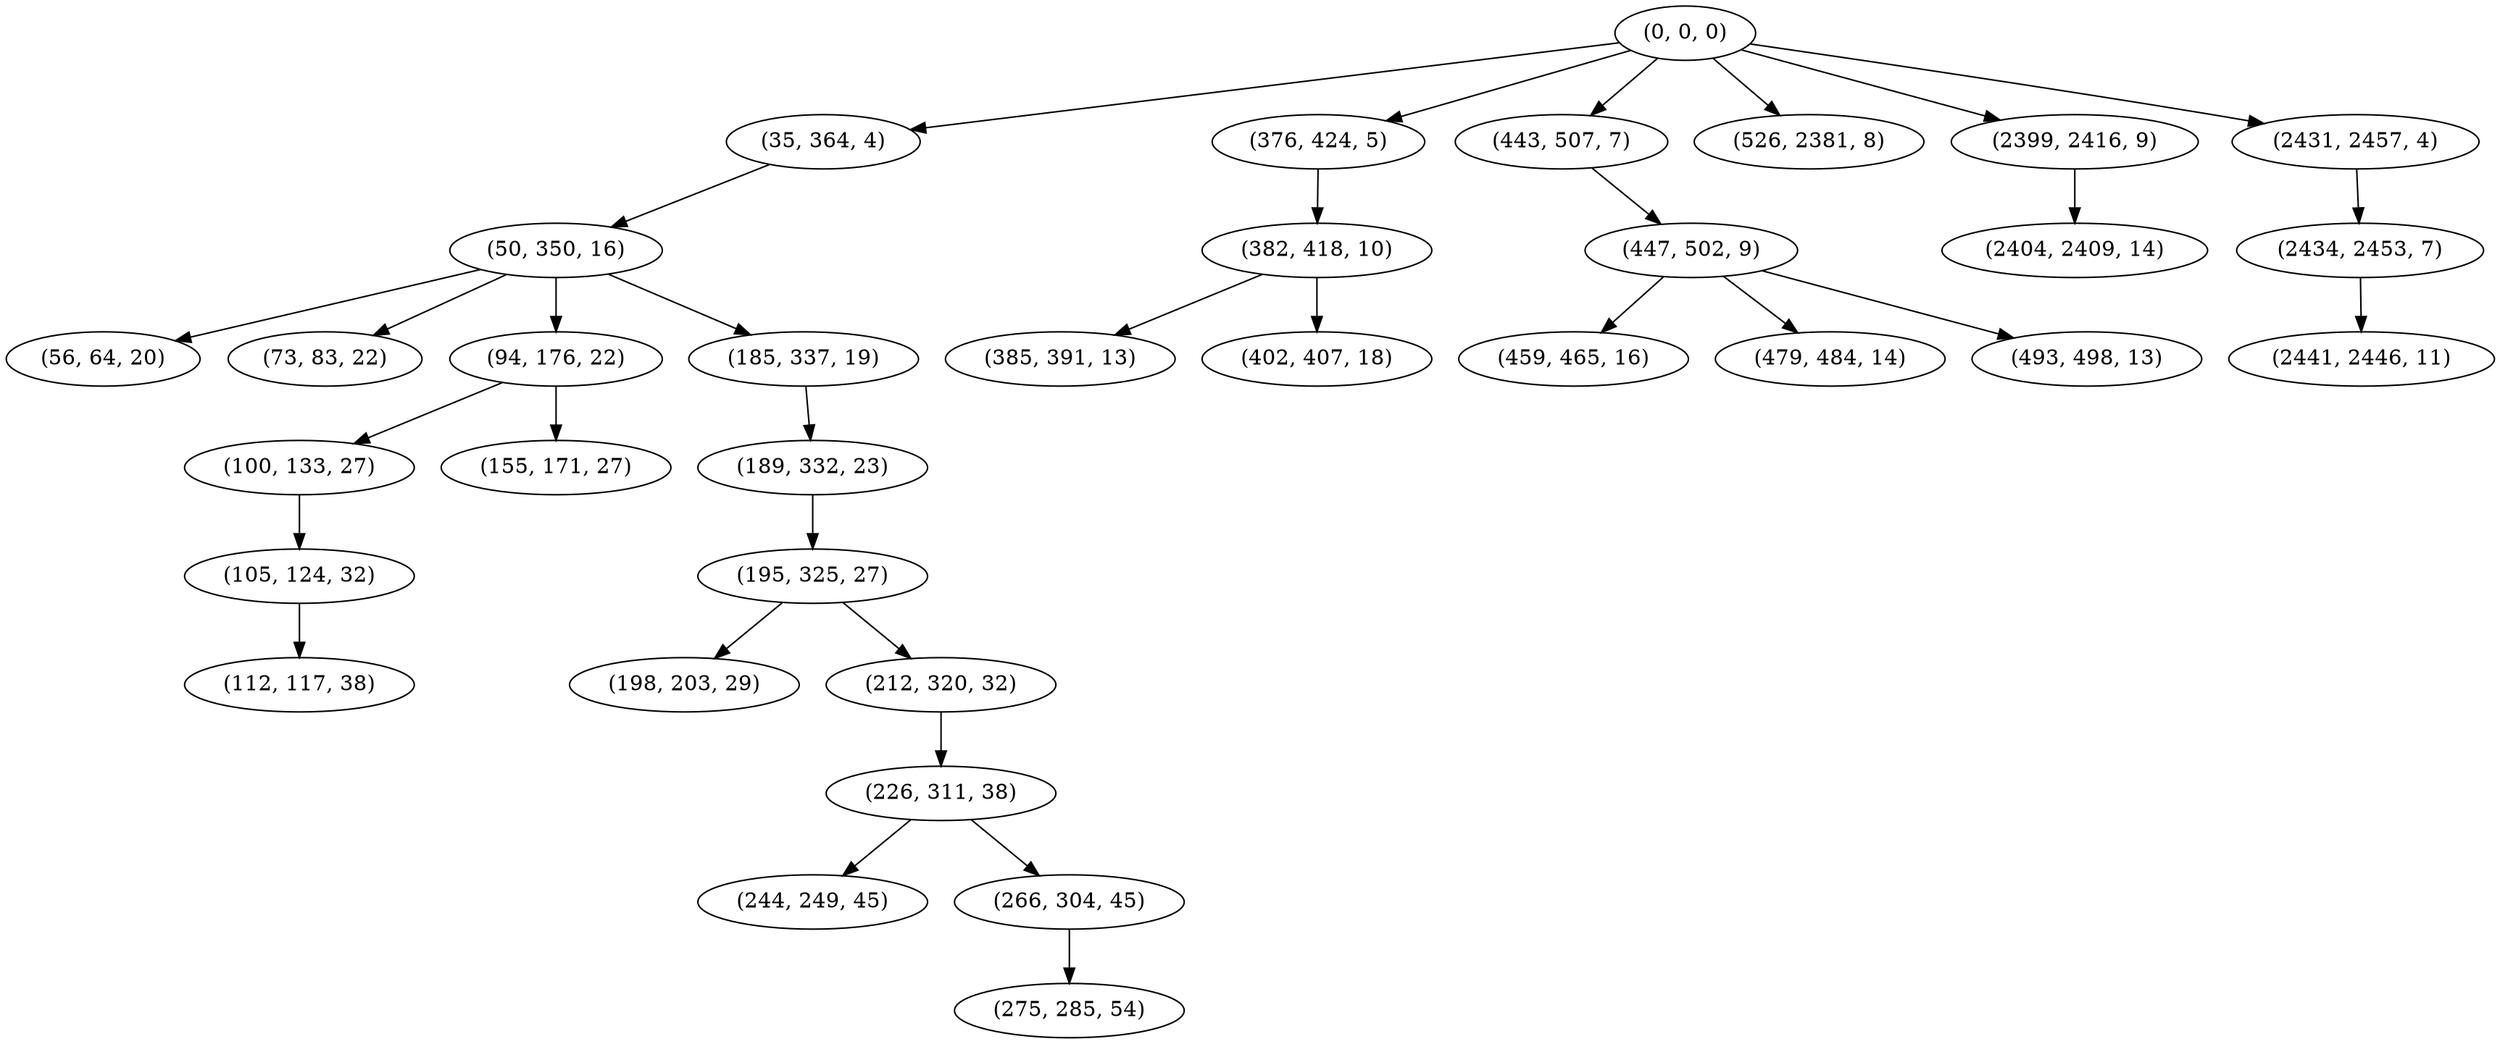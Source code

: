 digraph tree {
    "(0, 0, 0)";
    "(35, 364, 4)";
    "(50, 350, 16)";
    "(56, 64, 20)";
    "(73, 83, 22)";
    "(94, 176, 22)";
    "(100, 133, 27)";
    "(105, 124, 32)";
    "(112, 117, 38)";
    "(155, 171, 27)";
    "(185, 337, 19)";
    "(189, 332, 23)";
    "(195, 325, 27)";
    "(198, 203, 29)";
    "(212, 320, 32)";
    "(226, 311, 38)";
    "(244, 249, 45)";
    "(266, 304, 45)";
    "(275, 285, 54)";
    "(376, 424, 5)";
    "(382, 418, 10)";
    "(385, 391, 13)";
    "(402, 407, 18)";
    "(443, 507, 7)";
    "(447, 502, 9)";
    "(459, 465, 16)";
    "(479, 484, 14)";
    "(493, 498, 13)";
    "(526, 2381, 8)";
    "(2399, 2416, 9)";
    "(2404, 2409, 14)";
    "(2431, 2457, 4)";
    "(2434, 2453, 7)";
    "(2441, 2446, 11)";
    "(0, 0, 0)" -> "(35, 364, 4)";
    "(0, 0, 0)" -> "(376, 424, 5)";
    "(0, 0, 0)" -> "(443, 507, 7)";
    "(0, 0, 0)" -> "(526, 2381, 8)";
    "(0, 0, 0)" -> "(2399, 2416, 9)";
    "(0, 0, 0)" -> "(2431, 2457, 4)";
    "(35, 364, 4)" -> "(50, 350, 16)";
    "(50, 350, 16)" -> "(56, 64, 20)";
    "(50, 350, 16)" -> "(73, 83, 22)";
    "(50, 350, 16)" -> "(94, 176, 22)";
    "(50, 350, 16)" -> "(185, 337, 19)";
    "(94, 176, 22)" -> "(100, 133, 27)";
    "(94, 176, 22)" -> "(155, 171, 27)";
    "(100, 133, 27)" -> "(105, 124, 32)";
    "(105, 124, 32)" -> "(112, 117, 38)";
    "(185, 337, 19)" -> "(189, 332, 23)";
    "(189, 332, 23)" -> "(195, 325, 27)";
    "(195, 325, 27)" -> "(198, 203, 29)";
    "(195, 325, 27)" -> "(212, 320, 32)";
    "(212, 320, 32)" -> "(226, 311, 38)";
    "(226, 311, 38)" -> "(244, 249, 45)";
    "(226, 311, 38)" -> "(266, 304, 45)";
    "(266, 304, 45)" -> "(275, 285, 54)";
    "(376, 424, 5)" -> "(382, 418, 10)";
    "(382, 418, 10)" -> "(385, 391, 13)";
    "(382, 418, 10)" -> "(402, 407, 18)";
    "(443, 507, 7)" -> "(447, 502, 9)";
    "(447, 502, 9)" -> "(459, 465, 16)";
    "(447, 502, 9)" -> "(479, 484, 14)";
    "(447, 502, 9)" -> "(493, 498, 13)";
    "(2399, 2416, 9)" -> "(2404, 2409, 14)";
    "(2431, 2457, 4)" -> "(2434, 2453, 7)";
    "(2434, 2453, 7)" -> "(2441, 2446, 11)";
}
